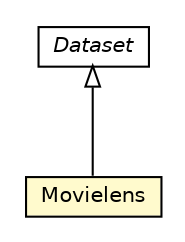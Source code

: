 #!/usr/local/bin/dot
#
# Class diagram 
# Generated by UMLGraph version 5.2 (http://www.umlgraph.org/)
#

digraph G {
	edge [fontname="Helvetica",fontsize=10,labelfontname="Helvetica",labelfontsize=10];
	node [fontname="Helvetica",fontsize=10,shape=plaintext];
	nodesep=0.25;
	ranksep=0.5;
	// it.unica.foresee.datasets.Dataset
	c652 [label=<<table title="it.unica.foresee.datasets.Dataset" border="0" cellborder="1" cellspacing="0" cellpadding="2" port="p" href="./Dataset.html">
		<tr><td><table border="0" cellspacing="0" cellpadding="1">
<tr><td align="center" balign="center"><font face="Helvetica-Oblique"> Dataset </font></td></tr>
		</table></td></tr>
		</table>>, fontname="Helvetica", fontcolor="black", fontsize=10.0];
	// it.unica.foresee.datasets.Movielens
	c655 [label=<<table title="it.unica.foresee.datasets.Movielens" border="0" cellborder="1" cellspacing="0" cellpadding="2" port="p" bgcolor="lemonChiffon" href="./Movielens.html">
		<tr><td><table border="0" cellspacing="0" cellpadding="1">
<tr><td align="center" balign="center"> Movielens </td></tr>
		</table></td></tr>
		</table>>, fontname="Helvetica", fontcolor="black", fontsize=10.0];
	//it.unica.foresee.datasets.Movielens extends it.unica.foresee.datasets.Dataset
	c652:p -> c655:p [dir=back,arrowtail=empty];
}

